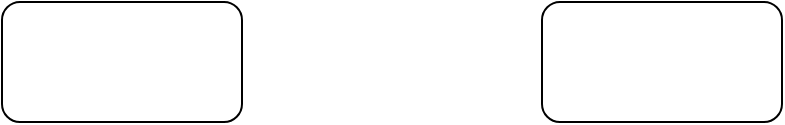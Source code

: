 <mxfile version="22.1.20" type="github">
  <diagram name="Page-1" id="TirgFx9YtodZcMTYf3aa">
    <mxGraphModel dx="954" dy="529" grid="1" gridSize="10" guides="1" tooltips="1" connect="1" arrows="1" fold="1" page="1" pageScale="1" pageWidth="850" pageHeight="1100" math="0" shadow="0">
      <root>
        <mxCell id="0" />
        <mxCell id="1" parent="0" />
        <mxCell id="eYpAsCzS3CUe_JjJ_ccd-1" value="" style="rounded=1;whiteSpace=wrap;html=1;" vertex="1" parent="1">
          <mxGeometry x="130" y="120" width="120" height="60" as="geometry" />
        </mxCell>
        <mxCell id="eYpAsCzS3CUe_JjJ_ccd-2" value="" style="rounded=1;whiteSpace=wrap;html=1;" vertex="1" parent="1">
          <mxGeometry x="400" y="120" width="120" height="60" as="geometry" />
        </mxCell>
      </root>
    </mxGraphModel>
  </diagram>
</mxfile>
